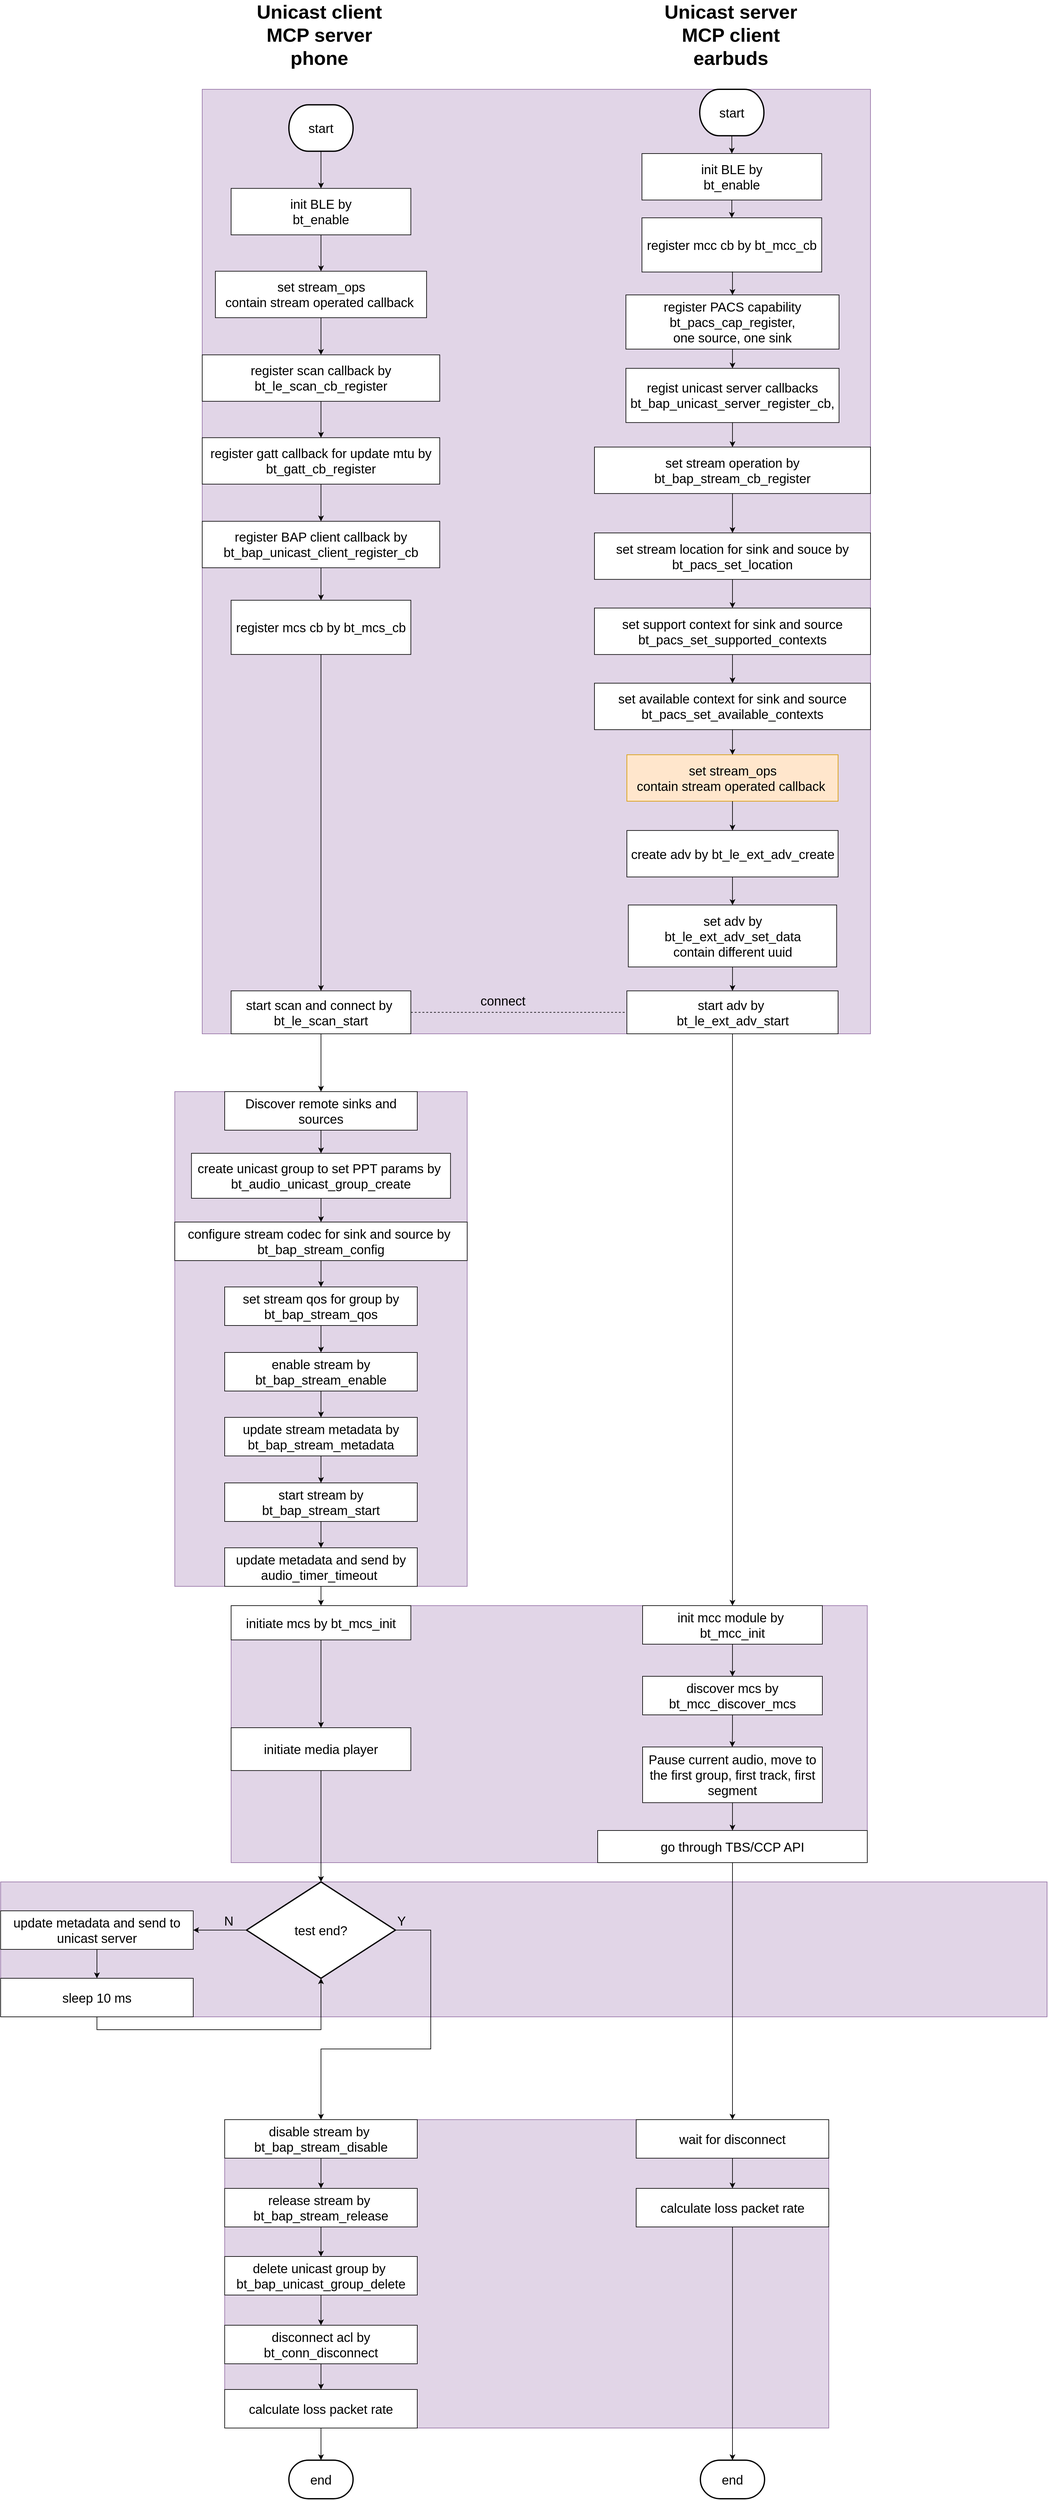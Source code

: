 <mxfile version="13.0.3" type="device"><diagram id="6V0vG4a131WmX5Xf8ECd" name="Page-1"><mxGraphModel dx="1422" dy="1991" grid="1" gridSize="10" guides="1" tooltips="1" connect="1" arrows="1" fold="1" page="1" pageScale="1" pageWidth="827" pageHeight="1169" math="0" shadow="0"><root><mxCell id="0"/><mxCell id="1" parent="0"/><mxCell id="rAM6rofMRzyBrqBFpTPd-2" value="&lt;b&gt;&lt;font style=&quot;font-size: 30px&quot;&gt;Unicast client&lt;br&gt;MCP server&lt;br&gt;phone&lt;br&gt;&lt;/font&gt;&lt;/b&gt;" style="text;html=1;align=center;verticalAlign=middle;resizable=0;points=[];autosize=1;fontSize=20;" parent="1" vertex="1"><mxGeometry x="414.5" y="-1150" width="210" height="90" as="geometry"/></mxCell><mxCell id="rAM6rofMRzyBrqBFpTPd-3" value="&lt;b&gt;&lt;font style=&quot;font-size: 30px&quot;&gt;Unicast server&lt;br&gt;MCP client&lt;br&gt;earbuds&lt;br&gt;&lt;/font&gt;&lt;/b&gt;" style="text;html=1;align=center;verticalAlign=middle;resizable=0;points=[];autosize=1;fontSize=20;" parent="1" vertex="1"><mxGeometry x="1050.5" y="-1150" width="220" height="90" as="geometry"/></mxCell><mxCell id="rAM6rofMRzyBrqBFpTPd-4" value="" style="edgeStyle=orthogonalEdgeStyle;rounded=0;orthogonalLoop=1;jettySize=auto;html=1;startArrow=none;startFill=0;endArrow=classic;endFill=1;fontSize=20;" parent="1" source="rAM6rofMRzyBrqBFpTPd-8" target="rAM6rofMRzyBrqBFpTPd-50" edge="1"><mxGeometry relative="1" as="geometry"/></mxCell><mxCell id="rAM6rofMRzyBrqBFpTPd-6" style="edgeStyle=orthogonalEdgeStyle;rounded=0;orthogonalLoop=1;jettySize=auto;html=1;exitX=0.5;exitY=1;exitDx=0;exitDy=0;entryX=0.5;entryY=0;entryDx=0;entryDy=0;startArrow=none;startFill=0;endArrow=classic;endFill=1;fontSize=20;" parent="1" source="rAM6rofMRzyBrqBFpTPd-9" target="rAM6rofMRzyBrqBFpTPd-78" edge="1"><mxGeometry relative="1" as="geometry"/></mxCell><mxCell id="rAM6rofMRzyBrqBFpTPd-7" value="" style="group;fillColor=#e1d5e7;strokeColor=#9673a6;" parent="1" vertex="1" connectable="0"><mxGeometry x="338" y="-1020" width="1041" height="1470" as="geometry"/></mxCell><mxCell id="rAM6rofMRzyBrqBFpTPd-8" value="start scan and connect by&amp;nbsp;&lt;br&gt;bt_le_scan_start" style="rounded=0;whiteSpace=wrap;html=1;fontSize=20;" parent="rAM6rofMRzyBrqBFpTPd-7" vertex="1"><mxGeometry x="45" y="1403.182" width="280" height="66.818" as="geometry"/></mxCell><mxCell id="rAM6rofMRzyBrqBFpTPd-9" value="start adv by&amp;nbsp;&lt;br&gt;bt_le_ext_adv_start" style="rounded=0;whiteSpace=wrap;html=1;fontSize=20;" parent="rAM6rofMRzyBrqBFpTPd-7" vertex="1"><mxGeometry x="661.5" y="1403.182" width="329" height="66.818" as="geometry"/></mxCell><mxCell id="rAM6rofMRzyBrqBFpTPd-10" value="" style="endArrow=none;dashed=1;html=1;entryX=0;entryY=0.5;entryDx=0;entryDy=0;" parent="rAM6rofMRzyBrqBFpTPd-7" source="rAM6rofMRzyBrqBFpTPd-8" target="rAM6rofMRzyBrqBFpTPd-9" edge="1"><mxGeometry width="50" height="50" relative="1" as="geometry"><mxPoint x="281.0" y="830.189" as="sourcePoint"/><mxPoint x="331.0" y="769.943" as="targetPoint"/></mxGeometry></mxCell><mxCell id="rAM6rofMRzyBrqBFpTPd-11" value="connect" style="text;html=1;align=center;verticalAlign=middle;resizable=0;points=[];autosize=1;fontSize=20;" parent="rAM6rofMRzyBrqBFpTPd-7" vertex="1"><mxGeometry x="423.0" y="1403.178" width="90" height="30" as="geometry"/></mxCell><mxCell id="rAM6rofMRzyBrqBFpTPd-12" value="" style="group" parent="rAM6rofMRzyBrqBFpTPd-7" vertex="1" connectable="0"><mxGeometry y="24.098" width="370.0" height="855.492" as="geometry"/></mxCell><mxCell id="rAM6rofMRzyBrqBFpTPd-13" value="register mcs cb by&amp;nbsp;bt_mcs_cb&lt;span style=&quot;font-family: monospace ; font-size: 0px&quot;&gt;%3CmxGraphModel%3E%3Croot%3E%3CmxCell%20id%3D%220%22%2F%3E%3CmxCell%20id%3D%221%22%20parent%3D%220%22%2F%3E%3CmxCell%20id%3D%222%22%20value%3D%22register%20connect%20cb%20by%26lt%3Bbr%26gt%3Bbt_conn_cb_register%22%20style%3D%22rounded%3D0%3BwhiteSpace%3Dwrap%3Bhtml%3D1%3BfontSize%3D20%3B%22%20vertex%3D%221%22%20parent%3D%221%22%3E%3CmxGeometry%20x%3D%221100%22%20y%3D%22190%22%20width%3D%22280%22%20height%3D%2270%22%20as%3D%22geometry%22%2F%3E%3C%2FmxCell%3E%3C%2Froot%3E%3C%2FmxGraphModel%3E&lt;/span&gt;" style="rounded=0;whiteSpace=wrap;html=1;fontSize=20;" parent="rAM6rofMRzyBrqBFpTPd-12" vertex="1"><mxGeometry x="45.0" y="771.148" width="280.0" height="84.344" as="geometry"/></mxCell><mxCell id="rAM6rofMRzyBrqBFpTPd-14" value="" style="edgeStyle=orthogonalEdgeStyle;rounded=0;orthogonalLoop=1;jettySize=auto;html=1;startArrow=none;startFill=0;endArrow=classic;endFill=1;fontSize=20;" parent="rAM6rofMRzyBrqBFpTPd-12" source="rAM6rofMRzyBrqBFpTPd-15" target="rAM6rofMRzyBrqBFpTPd-19" edge="1"><mxGeometry relative="1" as="geometry"/></mxCell><mxCell id="rAM6rofMRzyBrqBFpTPd-15" value="start" style="strokeWidth=2;html=1;shape=mxgraph.flowchart.terminator;whiteSpace=wrap;fontSize=20;" parent="rAM6rofMRzyBrqBFpTPd-12" vertex="1"><mxGeometry x="135.0" width="100.0" height="72.295" as="geometry"/></mxCell><mxCell id="rAM6rofMRzyBrqBFpTPd-16" value="" style="edgeStyle=orthogonalEdgeStyle;rounded=0;orthogonalLoop=1;jettySize=auto;html=1;startArrow=none;startFill=0;endArrow=classic;endFill=1;fontSize=20;" parent="rAM6rofMRzyBrqBFpTPd-12" source="rAM6rofMRzyBrqBFpTPd-17" target="rAM6rofMRzyBrqBFpTPd-23" edge="1"><mxGeometry relative="1" as="geometry"/></mxCell><mxCell id="rAM6rofMRzyBrqBFpTPd-17" value="register scan callback by&lt;br&gt;bt_le_scan_cb_register" style="rounded=0;whiteSpace=wrap;html=1;fontSize=20;" parent="rAM6rofMRzyBrqBFpTPd-12" vertex="1"><mxGeometry x="9.592e-14" y="389.189" width="370.0" height="72.295" as="geometry"/></mxCell><mxCell id="rAM6rofMRzyBrqBFpTPd-18" value="" style="edgeStyle=orthogonalEdgeStyle;rounded=0;orthogonalLoop=1;jettySize=auto;html=1;startArrow=none;startFill=0;endArrow=classic;endFill=1;fontSize=20;" parent="rAM6rofMRzyBrqBFpTPd-12" source="rAM6rofMRzyBrqBFpTPd-19" target="rAM6rofMRzyBrqBFpTPd-21" edge="1"><mxGeometry relative="1" as="geometry"/></mxCell><mxCell id="rAM6rofMRzyBrqBFpTPd-19" value="init BLE by&lt;br&gt;bt_enable" style="rounded=0;whiteSpace=wrap;html=1;fontSize=20;" parent="rAM6rofMRzyBrqBFpTPd-12" vertex="1"><mxGeometry x="45.0" y="130.131" width="280.0" height="72.295" as="geometry"/></mxCell><mxCell id="rAM6rofMRzyBrqBFpTPd-20" value="" style="edgeStyle=orthogonalEdgeStyle;rounded=0;orthogonalLoop=1;jettySize=auto;html=1;startArrow=none;startFill=0;endArrow=classic;endFill=1;fontSize=20;" parent="rAM6rofMRzyBrqBFpTPd-12" source="rAM6rofMRzyBrqBFpTPd-21" target="rAM6rofMRzyBrqBFpTPd-17" edge="1"><mxGeometry relative="1" as="geometry"/></mxCell><mxCell id="rAM6rofMRzyBrqBFpTPd-21" value="set stream_ops&lt;br&gt;contain stream operated callback&amp;nbsp;" style="rounded=0;whiteSpace=wrap;html=1;fontSize=20;" parent="rAM6rofMRzyBrqBFpTPd-12" vertex="1"><mxGeometry x="20.5" y="259.057" width="329.0" height="72.295" as="geometry"/></mxCell><mxCell id="rAM6rofMRzyBrqBFpTPd-22" value="" style="edgeStyle=orthogonalEdgeStyle;rounded=0;orthogonalLoop=1;jettySize=auto;html=1;startArrow=none;startFill=0;endArrow=classic;endFill=1;fontSize=20;" parent="rAM6rofMRzyBrqBFpTPd-12" source="rAM6rofMRzyBrqBFpTPd-23" target="rAM6rofMRzyBrqBFpTPd-25" edge="1"><mxGeometry relative="1" as="geometry"/></mxCell><mxCell id="rAM6rofMRzyBrqBFpTPd-23" value="register gatt callback for update mtu by&lt;br&gt;bt_gatt_cb_register" style="rounded=0;whiteSpace=wrap;html=1;fontSize=20;" parent="rAM6rofMRzyBrqBFpTPd-12" vertex="1"><mxGeometry x="9.592e-14" y="518.115" width="370.0" height="72.295" as="geometry"/></mxCell><mxCell id="rAM6rofMRzyBrqBFpTPd-24" value="" style="edgeStyle=orthogonalEdgeStyle;rounded=0;orthogonalLoop=1;jettySize=auto;html=1;startArrow=none;startFill=0;endArrow=classic;endFill=1;fontSize=20;" parent="rAM6rofMRzyBrqBFpTPd-12" source="rAM6rofMRzyBrqBFpTPd-25" target="rAM6rofMRzyBrqBFpTPd-13" edge="1"><mxGeometry relative="1" as="geometry"/></mxCell><mxCell id="rAM6rofMRzyBrqBFpTPd-25" value="register BAP client callback by&lt;br&gt;bt_bap_unicast_client_register_cb" style="rounded=0;whiteSpace=wrap;html=1;fontSize=20;" parent="rAM6rofMRzyBrqBFpTPd-12" vertex="1"><mxGeometry y="648.246" width="370.0" height="72.295" as="geometry"/></mxCell><mxCell id="rAM6rofMRzyBrqBFpTPd-26" value="init BLE by&lt;br&gt;bt_enable" style="rounded=0;whiteSpace=wrap;html=1;fontSize=20;" parent="rAM6rofMRzyBrqBFpTPd-7" vertex="1"><mxGeometry x="685" y="99.996" width="280.0" height="72.295" as="geometry"/></mxCell><mxCell id="rAM6rofMRzyBrqBFpTPd-27" value="register mcc cb by&amp;nbsp;bt_mcc_cb&lt;span style=&quot;font-family: monospace ; font-size: 0px&quot;&gt;%3CmxGraphModel%3E%3Croot%3E%3CmxCell%20id%3D%220%22%2F%3E%3CmxCell%20id%3D%221%22%20parent%3D%220%22%2F%3E%3CmxCell%20id%3D%222%22%20value%3D%22register%20connect%20cb%20by%26lt%3Bbr%26gt%3Bbt_conn_cb_register%22%20style%3D%22rounded%3D0%3BwhiteSpace%3Dwrap%3Bhtml%3D1%3BfontSize%3D20%3B%22%20vertex%3D%221%22%20parent%3D%221%22%3E%3CmxGeometry%20x%3D%221100%22%20y%3D%22190%22%20width%3D%22280%22%20height%3D%2270%22%20as%3D%22geometry%22%2F%3E%3C%2FmxCell%3E%3C%2Froot%3E%3C%2FmxGraphModel%3E&lt;/span&gt;" style="rounded=0;whiteSpace=wrap;html=1;fontSize=20;" parent="rAM6rofMRzyBrqBFpTPd-7" vertex="1"><mxGeometry x="685.0" y="200.003" width="280.0" height="84.344" as="geometry"/></mxCell><mxCell id="rAM6rofMRzyBrqBFpTPd-28" value="" style="edgeStyle=orthogonalEdgeStyle;rounded=0;orthogonalLoop=1;jettySize=auto;html=1;startArrow=none;startFill=0;endArrow=classic;endFill=1;fontSize=20;" parent="rAM6rofMRzyBrqBFpTPd-7" source="rAM6rofMRzyBrqBFpTPd-26" target="rAM6rofMRzyBrqBFpTPd-27" edge="1"><mxGeometry relative="1" as="geometry"/></mxCell><mxCell id="rAM6rofMRzyBrqBFpTPd-29" value="" style="edgeStyle=orthogonalEdgeStyle;rounded=0;orthogonalLoop=1;jettySize=auto;html=1;startArrow=none;startFill=0;endArrow=classic;endFill=1;fontSize=20;" parent="rAM6rofMRzyBrqBFpTPd-7" source="rAM6rofMRzyBrqBFpTPd-30" target="rAM6rofMRzyBrqBFpTPd-26" edge="1"><mxGeometry relative="1" as="geometry"/></mxCell><mxCell id="rAM6rofMRzyBrqBFpTPd-30" value="start" style="strokeWidth=2;html=1;shape=mxgraph.flowchart.terminator;whiteSpace=wrap;fontSize=20;" parent="rAM6rofMRzyBrqBFpTPd-7" vertex="1"><mxGeometry x="775.0" width="100.0" height="72.295" as="geometry"/></mxCell><mxCell id="rAM6rofMRzyBrqBFpTPd-31" value="set stream location for sink and souce by&lt;br&gt;bt_pacs_set_location" style="rounded=0;whiteSpace=wrap;html=1;fontSize=20;" parent="rAM6rofMRzyBrqBFpTPd-7" vertex="1"><mxGeometry x="611" y="690.453" width="430.0" height="72.295" as="geometry"/></mxCell><mxCell id="rAM6rofMRzyBrqBFpTPd-32" value="set support context for sink and source&lt;br&gt;bt_pacs_set_supported_contexts" style="rounded=0;whiteSpace=wrap;html=1;fontSize=20;" parent="rAM6rofMRzyBrqBFpTPd-7" vertex="1"><mxGeometry x="611" y="807.39" width="430.0" height="72.295" as="geometry"/></mxCell><mxCell id="rAM6rofMRzyBrqBFpTPd-33" value="" style="edgeStyle=orthogonalEdgeStyle;rounded=0;orthogonalLoop=1;jettySize=auto;html=1;startArrow=none;startFill=0;endArrow=classic;endFill=1;fontSize=20;" parent="rAM6rofMRzyBrqBFpTPd-7" source="rAM6rofMRzyBrqBFpTPd-31" target="rAM6rofMRzyBrqBFpTPd-32" edge="1"><mxGeometry relative="1" as="geometry"/></mxCell><mxCell id="rAM6rofMRzyBrqBFpTPd-34" value="set stream_ops&lt;br&gt;contain stream operated callback&amp;nbsp;" style="rounded=0;whiteSpace=wrap;html=1;fontSize=20;fillColor=#ffe6cc;strokeColor=#d79b00;" parent="rAM6rofMRzyBrqBFpTPd-7" vertex="1"><mxGeometry x="661.5" y="1035.687" width="329.0" height="72.295" as="geometry"/></mxCell><mxCell id="rAM6rofMRzyBrqBFpTPd-35" value="create adv by bt_le_ext_adv_create" style="rounded=0;whiteSpace=wrap;html=1;fontSize=20;" parent="rAM6rofMRzyBrqBFpTPd-7" vertex="1"><mxGeometry x="661.5" y="1153.584" width="329.0" height="72.295" as="geometry"/></mxCell><mxCell id="rAM6rofMRzyBrqBFpTPd-36" value="" style="edgeStyle=orthogonalEdgeStyle;rounded=0;orthogonalLoop=1;jettySize=auto;html=1;startArrow=none;startFill=0;endArrow=classic;endFill=1;fontSize=20;" parent="rAM6rofMRzyBrqBFpTPd-7" source="rAM6rofMRzyBrqBFpTPd-34" target="rAM6rofMRzyBrqBFpTPd-35" edge="1"><mxGeometry relative="1" as="geometry"/></mxCell><mxCell id="rAM6rofMRzyBrqBFpTPd-37" value="" style="edgeStyle=orthogonalEdgeStyle;rounded=0;orthogonalLoop=1;jettySize=auto;html=1;startArrow=none;startFill=0;endArrow=classic;endFill=1;fontSize=20;" parent="rAM6rofMRzyBrqBFpTPd-7" source="rAM6rofMRzyBrqBFpTPd-38" target="rAM6rofMRzyBrqBFpTPd-9" edge="1"><mxGeometry relative="1" as="geometry"/></mxCell><mxCell id="rAM6rofMRzyBrqBFpTPd-38" value="set adv by&lt;br&gt;bt_le_ext_adv_set_data&lt;br&gt;contain different uuid" style="rounded=0;whiteSpace=wrap;html=1;fontSize=20;" parent="rAM6rofMRzyBrqBFpTPd-7" vertex="1"><mxGeometry x="663.75" y="1269.541" width="324.5" height="96.393" as="geometry"/></mxCell><mxCell id="rAM6rofMRzyBrqBFpTPd-39" value="" style="edgeStyle=orthogonalEdgeStyle;rounded=0;orthogonalLoop=1;jettySize=auto;html=1;startArrow=none;startFill=0;endArrow=classic;endFill=1;fontSize=20;" parent="rAM6rofMRzyBrqBFpTPd-7" source="rAM6rofMRzyBrqBFpTPd-35" target="rAM6rofMRzyBrqBFpTPd-38" edge="1"><mxGeometry relative="1" as="geometry"/></mxCell><mxCell id="rAM6rofMRzyBrqBFpTPd-40" value="regist unicast server callbacks&lt;br&gt;bt_bap_unicast_server_register_cb," style="rounded=0;whiteSpace=wrap;html=1;fontSize=20;" parent="rAM6rofMRzyBrqBFpTPd-7" vertex="1"><mxGeometry x="660.0" y="434.316" width="332.0" height="84.344" as="geometry"/></mxCell><mxCell id="rAM6rofMRzyBrqBFpTPd-42" value="" style="edgeStyle=orthogonalEdgeStyle;rounded=0;orthogonalLoop=1;jettySize=auto;html=1;startArrow=none;startFill=0;endArrow=classic;endFill=1;fontSize=20;" parent="rAM6rofMRzyBrqBFpTPd-7" source="rAM6rofMRzyBrqBFpTPd-43" target="rAM6rofMRzyBrqBFpTPd-34" edge="1"><mxGeometry relative="1" as="geometry"/></mxCell><mxCell id="rAM6rofMRzyBrqBFpTPd-43" value="set available context for sink and source&lt;br&gt;bt_pacs_set_available_contexts" style="rounded=0;whiteSpace=wrap;html=1;fontSize=20;" parent="rAM6rofMRzyBrqBFpTPd-7" vertex="1"><mxGeometry x="611" y="924.318" width="430.0" height="72.295" as="geometry"/></mxCell><mxCell id="rAM6rofMRzyBrqBFpTPd-44" value="" style="edgeStyle=orthogonalEdgeStyle;rounded=0;orthogonalLoop=1;jettySize=auto;html=1;startArrow=none;startFill=0;endArrow=classic;endFill=1;fontSize=20;" parent="rAM6rofMRzyBrqBFpTPd-7" source="rAM6rofMRzyBrqBFpTPd-32" target="rAM6rofMRzyBrqBFpTPd-43" edge="1"><mxGeometry relative="1" as="geometry"/></mxCell><mxCell id="rAM6rofMRzyBrqBFpTPd-45" value="" style="edgeStyle=orthogonalEdgeStyle;rounded=0;orthogonalLoop=1;jettySize=auto;html=1;startArrow=none;startFill=0;endArrow=classic;endFill=1;fontSize=20;" parent="rAM6rofMRzyBrqBFpTPd-7" source="rAM6rofMRzyBrqBFpTPd-46" target="rAM6rofMRzyBrqBFpTPd-31" edge="1"><mxGeometry relative="1" as="geometry"/></mxCell><mxCell id="rAM6rofMRzyBrqBFpTPd-46" value="set stream operation by&lt;br&gt;bt_bap_stream_cb_register" style="rounded=0;whiteSpace=wrap;html=1;fontSize=20;" parent="rAM6rofMRzyBrqBFpTPd-7" vertex="1"><mxGeometry x="611" y="556.821" width="430.0" height="72.295" as="geometry"/></mxCell><mxCell id="rAM6rofMRzyBrqBFpTPd-47" value="" style="edgeStyle=orthogonalEdgeStyle;rounded=0;orthogonalLoop=1;jettySize=auto;html=1;startArrow=none;startFill=0;endArrow=classic;endFill=1;fontSize=20;" parent="rAM6rofMRzyBrqBFpTPd-7" source="rAM6rofMRzyBrqBFpTPd-40" target="rAM6rofMRzyBrqBFpTPd-46" edge="1"><mxGeometry relative="1" as="geometry"/></mxCell><mxCell id="rAM6rofMRzyBrqBFpTPd-48" style="edgeStyle=orthogonalEdgeStyle;rounded=0;orthogonalLoop=1;jettySize=auto;html=1;entryX=0.5;entryY=0;entryDx=0;entryDy=0;startArrow=none;startFill=0;endArrow=classic;endFill=1;fontSize=20;" parent="rAM6rofMRzyBrqBFpTPd-7" source="rAM6rofMRzyBrqBFpTPd-13" target="rAM6rofMRzyBrqBFpTPd-8" edge="1"><mxGeometry relative="1" as="geometry"/></mxCell><mxCell id="rAM6rofMRzyBrqBFpTPd-166" style="edgeStyle=orthogonalEdgeStyle;rounded=0;orthogonalLoop=1;jettySize=auto;html=1;entryX=0.5;entryY=0;entryDx=0;entryDy=0;" parent="rAM6rofMRzyBrqBFpTPd-7" source="rAM6rofMRzyBrqBFpTPd-164" target="rAM6rofMRzyBrqBFpTPd-40" edge="1"><mxGeometry relative="1" as="geometry"/></mxCell><mxCell id="rAM6rofMRzyBrqBFpTPd-164" value="register PACS capability&lt;br&gt;bt_pacs_cap_register,&lt;br&gt;one source, one sink" style="rounded=0;whiteSpace=wrap;html=1;fontSize=20;" parent="rAM6rofMRzyBrqBFpTPd-7" vertex="1"><mxGeometry x="660.0" y="320.005" width="332.0" height="84.344" as="geometry"/></mxCell><mxCell id="rAM6rofMRzyBrqBFpTPd-49" value="" style="group;fillColor=#e1d5e7;strokeColor=#9673a6;" parent="1" vertex="1" connectable="0"><mxGeometry x="295.25" y="540" width="455.5" height="770" as="geometry"/></mxCell><mxCell id="rAM6rofMRzyBrqBFpTPd-50" value="&lt;span style=&quot;text-align: left&quot;&gt;Discover remote sinks and sources&lt;br&gt;&lt;/span&gt;" style="rounded=0;whiteSpace=wrap;html=1;fontSize=20;" parent="rAM6rofMRzyBrqBFpTPd-49" vertex="1"><mxGeometry x="77.75" width="300" height="60" as="geometry"/></mxCell><mxCell id="rAM6rofMRzyBrqBFpTPd-51" value="&lt;span style=&quot;text-align: left&quot;&gt;configure stream codec for sink and source by&amp;nbsp;&lt;br&gt;bt_bap_stream_config&lt;br&gt;&lt;/span&gt;" style="rounded=0;whiteSpace=wrap;html=1;fontSize=20;" parent="rAM6rofMRzyBrqBFpTPd-49" vertex="1"><mxGeometry y="203" width="455.5" height="60" as="geometry"/></mxCell><mxCell id="rAM6rofMRzyBrqBFpTPd-52" value="" style="edgeStyle=orthogonalEdgeStyle;rounded=0;orthogonalLoop=1;jettySize=auto;html=1;startArrow=none;startFill=0;endArrow=classic;endFill=1;fontSize=20;" parent="rAM6rofMRzyBrqBFpTPd-49" source="rAM6rofMRzyBrqBFpTPd-53" target="rAM6rofMRzyBrqBFpTPd-51" edge="1"><mxGeometry relative="1" as="geometry"/></mxCell><mxCell id="rAM6rofMRzyBrqBFpTPd-53" value="&lt;span style=&quot;text-align: left&quot;&gt;create unicast group to set PPT params by&amp;nbsp;&lt;br&gt;bt_audio_unicast_group_create&lt;br&gt;&lt;/span&gt;" style="rounded=0;whiteSpace=wrap;html=1;fontSize=20;" parent="rAM6rofMRzyBrqBFpTPd-49" vertex="1"><mxGeometry x="26.0" y="96" width="403.5" height="70" as="geometry"/></mxCell><mxCell id="rAM6rofMRzyBrqBFpTPd-54" value="" style="edgeStyle=orthogonalEdgeStyle;rounded=0;orthogonalLoop=1;jettySize=auto;html=1;startArrow=none;startFill=0;endArrow=classic;endFill=1;fontSize=20;" parent="rAM6rofMRzyBrqBFpTPd-49" source="rAM6rofMRzyBrqBFpTPd-50" target="rAM6rofMRzyBrqBFpTPd-53" edge="1"><mxGeometry relative="1" as="geometry"/></mxCell><mxCell id="rAM6rofMRzyBrqBFpTPd-55" value="&lt;span style=&quot;text-align: left&quot;&gt;set stream qos for group by&lt;br&gt;bt_bap_stream_qos&lt;br&gt;&lt;/span&gt;" style="rounded=0;whiteSpace=wrap;html=1;fontSize=20;" parent="rAM6rofMRzyBrqBFpTPd-49" vertex="1"><mxGeometry x="77.75" y="304" width="300" height="60" as="geometry"/></mxCell><mxCell id="rAM6rofMRzyBrqBFpTPd-56" value="" style="edgeStyle=orthogonalEdgeStyle;rounded=0;orthogonalLoop=1;jettySize=auto;html=1;startArrow=none;startFill=0;endArrow=classic;endFill=1;fontSize=20;" parent="rAM6rofMRzyBrqBFpTPd-49" source="rAM6rofMRzyBrqBFpTPd-51" target="rAM6rofMRzyBrqBFpTPd-55" edge="1"><mxGeometry relative="1" as="geometry"/></mxCell><mxCell id="rAM6rofMRzyBrqBFpTPd-57" value="&lt;span style=&quot;text-align: left&quot;&gt;enable stream by&lt;br&gt;bt_bap_stream_enable&lt;br&gt;&lt;/span&gt;" style="rounded=0;whiteSpace=wrap;html=1;fontSize=20;" parent="rAM6rofMRzyBrqBFpTPd-49" vertex="1"><mxGeometry x="77.75" y="406" width="300" height="60" as="geometry"/></mxCell><mxCell id="rAM6rofMRzyBrqBFpTPd-58" value="" style="edgeStyle=orthogonalEdgeStyle;rounded=0;orthogonalLoop=1;jettySize=auto;html=1;startArrow=none;startFill=0;endArrow=classic;endFill=1;fontSize=20;" parent="rAM6rofMRzyBrqBFpTPd-49" source="rAM6rofMRzyBrqBFpTPd-55" target="rAM6rofMRzyBrqBFpTPd-57" edge="1"><mxGeometry relative="1" as="geometry"/></mxCell><mxCell id="rAM6rofMRzyBrqBFpTPd-59" value="&lt;span style=&quot;text-align: left&quot;&gt;start stream by&lt;br&gt;bt_bap_stream_start&lt;br&gt;&lt;/span&gt;" style="rounded=0;whiteSpace=wrap;html=1;fontSize=20;" parent="rAM6rofMRzyBrqBFpTPd-49" vertex="1"><mxGeometry x="77.75" y="609" width="300" height="60" as="geometry"/></mxCell><mxCell id="rAM6rofMRzyBrqBFpTPd-60" value="&lt;span style=&quot;text-align: left&quot;&gt;update metadata and send by&lt;br&gt;audio_timer_timeout&amp;nbsp;&lt;br&gt;&lt;/span&gt;" style="rounded=0;whiteSpace=wrap;html=1;fontSize=20;" parent="rAM6rofMRzyBrqBFpTPd-49" vertex="1"><mxGeometry x="77.75" y="710" width="300" height="60" as="geometry"/></mxCell><mxCell id="rAM6rofMRzyBrqBFpTPd-61" value="" style="edgeStyle=orthogonalEdgeStyle;rounded=0;orthogonalLoop=1;jettySize=auto;html=1;startArrow=none;startFill=0;endArrow=classic;endFill=1;fontSize=20;" parent="rAM6rofMRzyBrqBFpTPd-49" source="rAM6rofMRzyBrqBFpTPd-59" target="rAM6rofMRzyBrqBFpTPd-60" edge="1"><mxGeometry relative="1" as="geometry"/></mxCell><mxCell id="rAM6rofMRzyBrqBFpTPd-62" value="" style="edgeStyle=orthogonalEdgeStyle;rounded=0;orthogonalLoop=1;jettySize=auto;html=1;startArrow=none;startFill=0;endArrow=classic;endFill=1;fontSize=20;" parent="rAM6rofMRzyBrqBFpTPd-49" source="rAM6rofMRzyBrqBFpTPd-63" target="rAM6rofMRzyBrqBFpTPd-59" edge="1"><mxGeometry relative="1" as="geometry"/></mxCell><mxCell id="rAM6rofMRzyBrqBFpTPd-63" value="&lt;span style=&quot;text-align: left&quot;&gt;update stream metadata by&lt;br&gt;bt_bap_stream_metadata&lt;br&gt;&lt;/span&gt;" style="rounded=0;whiteSpace=wrap;html=1;fontSize=20;" parent="rAM6rofMRzyBrqBFpTPd-49" vertex="1"><mxGeometry x="77.75" y="507" width="300" height="60" as="geometry"/></mxCell><mxCell id="rAM6rofMRzyBrqBFpTPd-64" value="" style="edgeStyle=orthogonalEdgeStyle;rounded=0;orthogonalLoop=1;jettySize=auto;html=1;startArrow=none;startFill=0;endArrow=classic;endFill=1;fontSize=20;" parent="rAM6rofMRzyBrqBFpTPd-49" source="rAM6rofMRzyBrqBFpTPd-57" target="rAM6rofMRzyBrqBFpTPd-63" edge="1"><mxGeometry relative="1" as="geometry"/></mxCell><mxCell id="rAM6rofMRzyBrqBFpTPd-65" value="" style="group;fillColor=#e1d5e7;strokeColor=#9673a6;" parent="1" vertex="1" connectable="0"><mxGeometry x="383" y="1340" width="991" height="400" as="geometry"/></mxCell><mxCell id="rAM6rofMRzyBrqBFpTPd-66" value="go through TBS/CCP API" style="rounded=0;whiteSpace=wrap;html=1;fontSize=20;" parent="rAM6rofMRzyBrqBFpTPd-65" vertex="1"><mxGeometry x="571" y="350" width="420" height="50" as="geometry"/></mxCell><mxCell id="Aswp4tk90iTM3EEN84Lo-8" style="edgeStyle=orthogonalEdgeStyle;rounded=0;orthogonalLoop=1;jettySize=auto;html=1;exitX=0.5;exitY=1;exitDx=0;exitDy=0;entryX=0.5;entryY=0;entryDx=0;entryDy=0;" parent="rAM6rofMRzyBrqBFpTPd-65" source="rAM6rofMRzyBrqBFpTPd-78" target="Aswp4tk90iTM3EEN84Lo-7" edge="1"><mxGeometry relative="1" as="geometry"/></mxCell><mxCell id="rAM6rofMRzyBrqBFpTPd-78" value="init mcc module by&amp;nbsp;&lt;br&gt;bt_mcc_init" style="rounded=0;whiteSpace=wrap;html=1;fontSize=20;" parent="rAM6rofMRzyBrqBFpTPd-65" vertex="1"><mxGeometry x="641" width="280" height="60" as="geometry"/></mxCell><mxCell id="rAM6rofMRzyBrqBFpTPd-79" value="&lt;font style=&quot;font-size: 20px&quot;&gt;Pause current audio, move to the first group, first track, first segment&lt;/font&gt;" style="rounded=0;whiteSpace=wrap;html=1;fontSize=20;" parent="rAM6rofMRzyBrqBFpTPd-65" vertex="1"><mxGeometry x="641" y="220" width="280" height="86.67" as="geometry"/></mxCell><mxCell id="rAM6rofMRzyBrqBFpTPd-80" style="edgeStyle=orthogonalEdgeStyle;rounded=0;orthogonalLoop=1;jettySize=auto;html=1;exitX=0.5;exitY=1;exitDx=0;exitDy=0;startArrow=none;startFill=0;endArrow=classic;endFill=1;fontSize=20;entryX=0.5;entryY=0;entryDx=0;entryDy=0;" parent="rAM6rofMRzyBrqBFpTPd-65" source="rAM6rofMRzyBrqBFpTPd-79" target="rAM6rofMRzyBrqBFpTPd-66" edge="1"><mxGeometry relative="1" as="geometry"><mxPoint x="781" y="320" as="targetPoint"/></mxGeometry></mxCell><mxCell id="dhZa-bIUfFXQxmS5I8b3-2" value="initiate media player" style="rounded=0;whiteSpace=wrap;html=1;fontSize=20;" parent="rAM6rofMRzyBrqBFpTPd-65" vertex="1"><mxGeometry y="190" width="280" height="66.67" as="geometry"/></mxCell><mxCell id="Aswp4tk90iTM3EEN84Lo-7" value="discover mcs by&lt;br&gt;&lt;font style=&quot;font-size: 20px&quot;&gt;bt_mcc_discover_mcs&lt;/font&gt;" style="rounded=0;whiteSpace=wrap;html=1;fontSize=20;" parent="rAM6rofMRzyBrqBFpTPd-65" vertex="1"><mxGeometry x="641" y="110" width="280" height="60" as="geometry"/></mxCell><mxCell id="Aswp4tk90iTM3EEN84Lo-12" style="edgeStyle=orthogonalEdgeStyle;rounded=0;orthogonalLoop=1;jettySize=auto;html=1;entryX=0.5;entryY=0;entryDx=0;entryDy=0;" parent="rAM6rofMRzyBrqBFpTPd-65" source="Aswp4tk90iTM3EEN84Lo-10" target="dhZa-bIUfFXQxmS5I8b3-2" edge="1"><mxGeometry relative="1" as="geometry"/></mxCell><mxCell id="Aswp4tk90iTM3EEN84Lo-10" value="initiate mcs by bt_mcs_init" style="rounded=0;whiteSpace=wrap;html=1;fontSize=20;" parent="rAM6rofMRzyBrqBFpTPd-65" vertex="1"><mxGeometry width="280" height="53.33" as="geometry"/></mxCell><mxCell id="rAM6rofMRzyBrqBFpTPd-87" value="" style="group;fillColor=#e1d5e7;strokeColor=#9673a6;" parent="1" vertex="1" connectable="0"><mxGeometry x="24.0" y="1770" width="1630.0" height="210" as="geometry"/></mxCell><mxCell id="rAM6rofMRzyBrqBFpTPd-88" value="&lt;span style=&quot;text-align: left&quot;&gt;update metadata and send to unicast server&lt;br&gt;&lt;/span&gt;" style="rounded=0;whiteSpace=wrap;html=1;fontSize=20;" parent="rAM6rofMRzyBrqBFpTPd-87" vertex="1"><mxGeometry y="45" width="300" height="60" as="geometry"/></mxCell><mxCell id="rAM6rofMRzyBrqBFpTPd-89" value="" style="edgeStyle=orthogonalEdgeStyle;rounded=0;orthogonalLoop=1;jettySize=auto;html=1;startArrow=none;startFill=0;endArrow=classic;endFill=1;fontSize=20;" parent="rAM6rofMRzyBrqBFpTPd-87" source="rAM6rofMRzyBrqBFpTPd-90" target="rAM6rofMRzyBrqBFpTPd-88" edge="1"><mxGeometry relative="1" as="geometry"/></mxCell><mxCell id="rAM6rofMRzyBrqBFpTPd-90" value="test end?" style="strokeWidth=2;html=1;shape=mxgraph.flowchart.decision;whiteSpace=wrap;fontSize=20;" parent="rAM6rofMRzyBrqBFpTPd-87" vertex="1"><mxGeometry x="383.0" width="232" height="150" as="geometry"/></mxCell><mxCell id="rAM6rofMRzyBrqBFpTPd-91" style="edgeStyle=orthogonalEdgeStyle;rounded=0;orthogonalLoop=1;jettySize=auto;html=1;exitX=0.5;exitY=1;exitDx=0;exitDy=0;entryX=0.5;entryY=1;entryDx=0;entryDy=0;entryPerimeter=0;startArrow=none;startFill=0;endArrow=classic;endFill=1;fontSize=20;" parent="rAM6rofMRzyBrqBFpTPd-87" source="rAM6rofMRzyBrqBFpTPd-92" target="rAM6rofMRzyBrqBFpTPd-90" edge="1"><mxGeometry relative="1" as="geometry"/></mxCell><mxCell id="rAM6rofMRzyBrqBFpTPd-92" value="&lt;span style=&quot;text-align: left&quot;&gt;sleep 10 ms&lt;br&gt;&lt;/span&gt;" style="rounded=0;whiteSpace=wrap;html=1;fontSize=20;" parent="rAM6rofMRzyBrqBFpTPd-87" vertex="1"><mxGeometry x="2.274e-13" y="150" width="300" height="60" as="geometry"/></mxCell><mxCell id="rAM6rofMRzyBrqBFpTPd-93" value="" style="edgeStyle=orthogonalEdgeStyle;rounded=0;orthogonalLoop=1;jettySize=auto;html=1;startArrow=none;startFill=0;endArrow=classic;endFill=1;fontSize=20;" parent="rAM6rofMRzyBrqBFpTPd-87" source="rAM6rofMRzyBrqBFpTPd-88" target="rAM6rofMRzyBrqBFpTPd-92" edge="1"><mxGeometry relative="1" as="geometry"/></mxCell><mxCell id="rAM6rofMRzyBrqBFpTPd-94" value="Y" style="text;html=1;align=center;verticalAlign=middle;resizable=0;points=[];autosize=1;fontSize=20;" parent="rAM6rofMRzyBrqBFpTPd-87" vertex="1"><mxGeometry x="609" y="45" width="30" height="30" as="geometry"/></mxCell><mxCell id="rAM6rofMRzyBrqBFpTPd-95" value="N" style="text;html=1;align=center;verticalAlign=middle;resizable=0;points=[];autosize=1;fontSize=20;" parent="rAM6rofMRzyBrqBFpTPd-87" vertex="1"><mxGeometry x="340" y="45" width="30" height="30" as="geometry"/></mxCell><mxCell id="rAM6rofMRzyBrqBFpTPd-104" value="end" style="strokeWidth=2;html=1;shape=mxgraph.flowchart.terminator;whiteSpace=wrap;fontSize=20;" parent="1" vertex="1"><mxGeometry x="473" y="2670" width="100" height="60" as="geometry"/></mxCell><mxCell id="rAM6rofMRzyBrqBFpTPd-105" value="" style="edgeStyle=orthogonalEdgeStyle;rounded=0;orthogonalLoop=1;jettySize=auto;html=1;startArrow=none;startFill=0;endArrow=classic;endFill=1;fontSize=20;" parent="1" source="rAM6rofMRzyBrqBFpTPd-108" target="rAM6rofMRzyBrqBFpTPd-104" edge="1"><mxGeometry relative="1" as="geometry"/></mxCell><mxCell id="rAM6rofMRzyBrqBFpTPd-106" value="end" style="strokeWidth=2;html=1;shape=mxgraph.flowchart.terminator;whiteSpace=wrap;fontSize=20;" parent="1" vertex="1"><mxGeometry x="1114" y="2670" width="100" height="60" as="geometry"/></mxCell><mxCell id="rAM6rofMRzyBrqBFpTPd-107" value="" style="group;fillColor=#e1d5e7;strokeColor=#9673a6;" parent="1" vertex="1" connectable="0"><mxGeometry x="373.0" y="2140" width="941" height="480" as="geometry"/></mxCell><mxCell id="rAM6rofMRzyBrqBFpTPd-108" value="&lt;span style=&quot;text-align: left&quot;&gt;calculate loss packet rate&lt;br&gt;&lt;/span&gt;" style="rounded=0;whiteSpace=wrap;html=1;fontSize=20;" parent="rAM6rofMRzyBrqBFpTPd-107" vertex="1"><mxGeometry y="420" width="300" height="60" as="geometry"/></mxCell><mxCell id="rAM6rofMRzyBrqBFpTPd-109" value="" style="edgeStyle=orthogonalEdgeStyle;rounded=0;orthogonalLoop=1;jettySize=auto;html=1;startArrow=none;startFill=0;endArrow=classic;endFill=1;fontSize=20;" parent="rAM6rofMRzyBrqBFpTPd-107" source="rAM6rofMRzyBrqBFpTPd-115" target="rAM6rofMRzyBrqBFpTPd-108" edge="1"><mxGeometry relative="1" as="geometry"/></mxCell><mxCell id="rAM6rofMRzyBrqBFpTPd-110" value="&lt;span style=&quot;text-align: left&quot;&gt;disable stream by&amp;nbsp;&lt;br&gt;bt_bap_stream_disable&lt;br&gt;&lt;/span&gt;" style="rounded=0;whiteSpace=wrap;html=1;fontSize=20;" parent="rAM6rofMRzyBrqBFpTPd-107" vertex="1"><mxGeometry x="8.527e-14" width="300" height="60" as="geometry"/></mxCell><mxCell id="rAM6rofMRzyBrqBFpTPd-111" value="&lt;span style=&quot;text-align: left&quot;&gt;release stream by&amp;nbsp;&lt;br&gt;bt_bap_stream_release&lt;br&gt;&lt;/span&gt;" style="rounded=0;whiteSpace=wrap;html=1;fontSize=20;" parent="rAM6rofMRzyBrqBFpTPd-107" vertex="1"><mxGeometry x="1.279e-13" y="107" width="300" height="60" as="geometry"/></mxCell><mxCell id="rAM6rofMRzyBrqBFpTPd-112" value="" style="edgeStyle=orthogonalEdgeStyle;rounded=0;orthogonalLoop=1;jettySize=auto;html=1;startArrow=none;startFill=0;endArrow=classic;endFill=1;fontSize=20;" parent="rAM6rofMRzyBrqBFpTPd-107" source="rAM6rofMRzyBrqBFpTPd-110" target="rAM6rofMRzyBrqBFpTPd-111" edge="1"><mxGeometry relative="1" as="geometry"/></mxCell><mxCell id="rAM6rofMRzyBrqBFpTPd-113" value="&lt;span style=&quot;text-align: left&quot;&gt;delete unicast group by&amp;nbsp;&lt;br&gt;bt_bap_unicast_group_delete&lt;br&gt;&lt;/span&gt;" style="rounded=0;whiteSpace=wrap;html=1;fontSize=20;" parent="rAM6rofMRzyBrqBFpTPd-107" vertex="1"><mxGeometry x="1.279e-13" y="213" width="300" height="60" as="geometry"/></mxCell><mxCell id="rAM6rofMRzyBrqBFpTPd-114" value="" style="edgeStyle=orthogonalEdgeStyle;rounded=0;orthogonalLoop=1;jettySize=auto;html=1;startArrow=none;startFill=0;endArrow=classic;endFill=1;fontSize=20;" parent="rAM6rofMRzyBrqBFpTPd-107" source="rAM6rofMRzyBrqBFpTPd-111" target="rAM6rofMRzyBrqBFpTPd-113" edge="1"><mxGeometry relative="1" as="geometry"/></mxCell><mxCell id="rAM6rofMRzyBrqBFpTPd-115" value="&lt;span style=&quot;text-align: left&quot;&gt;disconnect acl by&lt;br&gt;bt_conn_disconnect&lt;/span&gt;&lt;font face=&quot;monospace&quot;&gt;&lt;span style=&quot;font-size: 0px&quot;&gt;bt_conn_disconnectt_conn_disconnect%3CmxGraphModel%3E%3Croot%3E%3CmxCell%20id%3D%220%22%2F%3E%3CmxCell%20id%3D%221%22%20parent%3D%220%22%2F%3E%3CmxCell%20id%3D%222%22%20value%3D%22%26lt%3Bspan%20style%3D%26quot%3Btext-align%3A%20left%26quot%3B%26gt%3Bdelete%20unicast%20group%20by%26amp%3Bnbsp%3B%26lt%3Bbr%26gt%3Bbt_bap_unicast_group_delete%26lt%3Bbr%26gt%3B%26lt%3B%2Fspan%26gt%3B%22%20style%3D%22rounded%3D0%3BwhiteSpace%3Dwrap%3Bhtml%3D1%3BfontSize%3D20%3B%22%20vertex%3D%221%22%20parent%3D%221%22%3E%3CmxGeometry%20x%3D%22420%22%20y%3D%225170%22%20width%3D%22300%22%20height%3D%2260%22%20as%3D%22geometry%22%2F%3E%3C%2FmxCell%3E%3C%2Froot%3E%3C%2FmxGraphModel%3E&lt;/span&gt;&lt;/font&gt;&lt;span style=&quot;text-align: left&quot;&gt;&lt;br&gt;&lt;/span&gt;" style="rounded=0;whiteSpace=wrap;html=1;fontSize=20;" parent="rAM6rofMRzyBrqBFpTPd-107" vertex="1"><mxGeometry y="320" width="300" height="60" as="geometry"/></mxCell><mxCell id="rAM6rofMRzyBrqBFpTPd-116" value="" style="edgeStyle=orthogonalEdgeStyle;rounded=0;orthogonalLoop=1;jettySize=auto;html=1;startArrow=none;startFill=0;endArrow=classic;endFill=1;fontSize=20;" parent="rAM6rofMRzyBrqBFpTPd-107" source="rAM6rofMRzyBrqBFpTPd-113" target="rAM6rofMRzyBrqBFpTPd-115" edge="1"><mxGeometry relative="1" as="geometry"/></mxCell><mxCell id="rAM6rofMRzyBrqBFpTPd-117" value="&lt;span style=&quot;text-align: left&quot;&gt;wait for disconnect&lt;br&gt;&lt;/span&gt;" style="rounded=0;whiteSpace=wrap;html=1;fontSize=20;" parent="rAM6rofMRzyBrqBFpTPd-107" vertex="1"><mxGeometry x="641" width="300" height="60" as="geometry"/></mxCell><mxCell id="rAM6rofMRzyBrqBFpTPd-118" value="&lt;span style=&quot;text-align: left&quot;&gt;calculate loss packet rate&lt;br&gt;&lt;/span&gt;" style="rounded=0;whiteSpace=wrap;html=1;fontSize=20;" parent="rAM6rofMRzyBrqBFpTPd-107" vertex="1"><mxGeometry x="641" y="107" width="300" height="60" as="geometry"/></mxCell><mxCell id="rAM6rofMRzyBrqBFpTPd-119" style="edgeStyle=orthogonalEdgeStyle;rounded=0;orthogonalLoop=1;jettySize=auto;html=1;exitX=0.5;exitY=1;exitDx=0;exitDy=0;entryX=0.5;entryY=0;entryDx=0;entryDy=0;startArrow=none;startFill=0;endArrow=classic;endFill=1;fontSize=20;" parent="rAM6rofMRzyBrqBFpTPd-107" source="rAM6rofMRzyBrqBFpTPd-117" target="rAM6rofMRzyBrqBFpTPd-118" edge="1"><mxGeometry relative="1" as="geometry"/></mxCell><mxCell id="rAM6rofMRzyBrqBFpTPd-121" style="edgeStyle=orthogonalEdgeStyle;rounded=0;orthogonalLoop=1;jettySize=auto;html=1;exitX=1;exitY=0.5;exitDx=0;exitDy=0;exitPerimeter=0;startArrow=none;startFill=0;endArrow=classic;endFill=1;fontSize=20;" parent="1" source="rAM6rofMRzyBrqBFpTPd-90" target="rAM6rofMRzyBrqBFpTPd-110" edge="1"><mxGeometry relative="1" as="geometry"><Array as="points"><mxPoint x="694" y="1845"/><mxPoint x="694" y="2030"/><mxPoint x="523" y="2030"/></Array></mxGeometry></mxCell><mxCell id="rAM6rofMRzyBrqBFpTPd-122" value="" style="edgeStyle=orthogonalEdgeStyle;rounded=0;orthogonalLoop=1;jettySize=auto;html=1;startArrow=none;startFill=0;endArrow=classic;endFill=1;fontSize=20;" parent="1" source="rAM6rofMRzyBrqBFpTPd-118" target="rAM6rofMRzyBrqBFpTPd-106" edge="1"><mxGeometry relative="1" as="geometry"/></mxCell><mxCell id="U-st0Fi-Q5n9nStXNYiM-1" style="edgeStyle=orthogonalEdgeStyle;rounded=0;orthogonalLoop=1;jettySize=auto;html=1;exitX=0.5;exitY=1;exitDx=0;exitDy=0;entryX=0.5;entryY=0;entryDx=0;entryDy=0;" parent="1" source="rAM6rofMRzyBrqBFpTPd-66" target="rAM6rofMRzyBrqBFpTPd-117" edge="1"><mxGeometry relative="1" as="geometry"><mxPoint x="1164.0" y="1770" as="targetPoint"/></mxGeometry></mxCell><mxCell id="dhZa-bIUfFXQxmS5I8b3-1" style="edgeStyle=orthogonalEdgeStyle;rounded=0;orthogonalLoop=1;jettySize=auto;html=1;exitX=0.5;exitY=1;exitDx=0;exitDy=0;" parent="1" source="rAM6rofMRzyBrqBFpTPd-27" edge="1"><mxGeometry relative="1" as="geometry"><mxPoint x="1164" y="-700" as="targetPoint"/></mxGeometry></mxCell><mxCell id="dhZa-bIUfFXQxmS5I8b3-4" style="edgeStyle=orthogonalEdgeStyle;rounded=0;orthogonalLoop=1;jettySize=auto;html=1;exitX=0.5;exitY=1;exitDx=0;exitDy=0;entryX=0.5;entryY=0;entryDx=0;entryDy=0;entryPerimeter=0;" parent="1" source="dhZa-bIUfFXQxmS5I8b3-2" target="rAM6rofMRzyBrqBFpTPd-90" edge="1"><mxGeometry relative="1" as="geometry"/></mxCell><mxCell id="Aswp4tk90iTM3EEN84Lo-9" style="edgeStyle=orthogonalEdgeStyle;rounded=0;orthogonalLoop=1;jettySize=auto;html=1;exitX=0.5;exitY=1;exitDx=0;exitDy=0;" parent="1" source="Aswp4tk90iTM3EEN84Lo-7" edge="1"><mxGeometry relative="1" as="geometry"><mxPoint x="1163.706" y="1560" as="targetPoint"/></mxGeometry></mxCell><mxCell id="Aswp4tk90iTM3EEN84Lo-11" style="edgeStyle=orthogonalEdgeStyle;rounded=0;orthogonalLoop=1;jettySize=auto;html=1;entryX=0.5;entryY=0;entryDx=0;entryDy=0;" parent="1" source="rAM6rofMRzyBrqBFpTPd-60" target="Aswp4tk90iTM3EEN84Lo-10" edge="1"><mxGeometry relative="1" as="geometry"/></mxCell></root></mxGraphModel></diagram></mxfile>